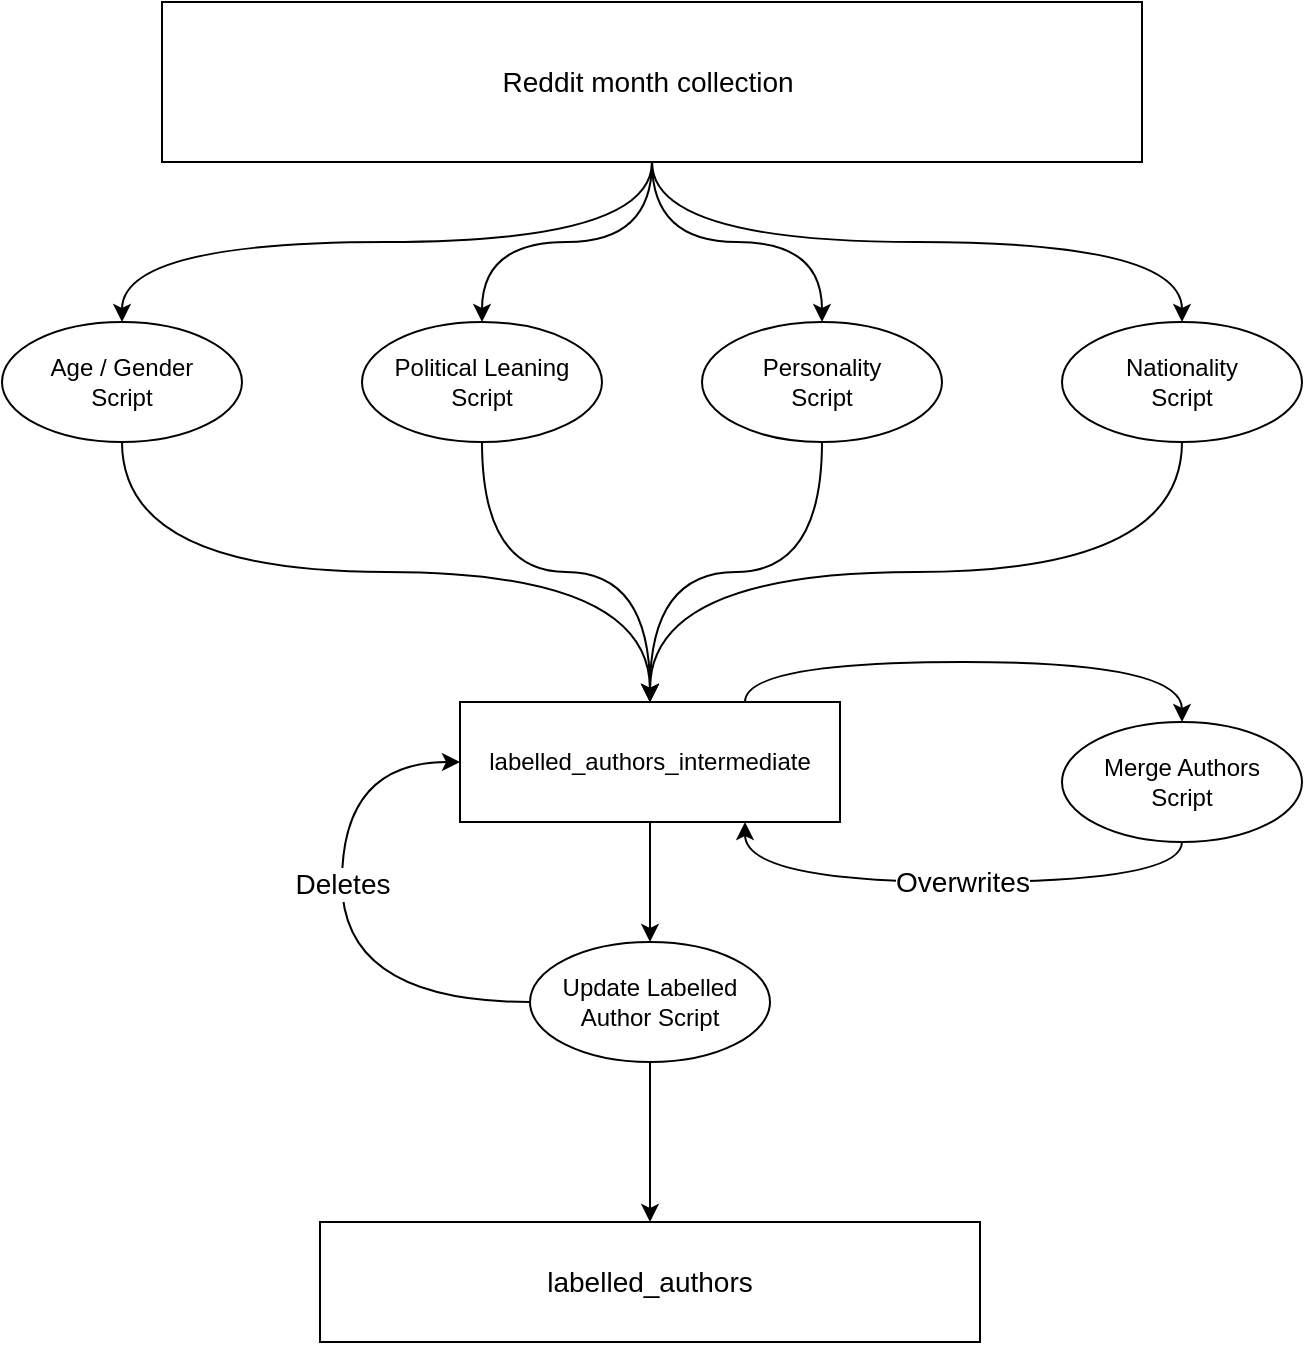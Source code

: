 <mxfile version="20.5.1" type="github">
  <diagram id="Fwb5VQjIPEliirDGAg5w" name="Seite-1">
    <mxGraphModel dx="869" dy="586" grid="1" gridSize="10" guides="1" tooltips="1" connect="1" arrows="1" fold="1" page="1" pageScale="1" pageWidth="827" pageHeight="1169" math="0" shadow="0">
      <root>
        <mxCell id="0" />
        <mxCell id="1" parent="0" />
        <mxCell id="92QDZ49IJH0Nqy0yfbdb-6" style="edgeStyle=orthogonalEdgeStyle;orthogonalLoop=1;jettySize=auto;html=1;exitX=0.5;exitY=0;exitDx=0;exitDy=0;entryX=0.5;entryY=1;entryDx=0;entryDy=0;strokeColor=default;curved=1;endArrow=none;endFill=0;startArrow=classic;startFill=1;" edge="1" parent="1" source="92QDZ49IJH0Nqy0yfbdb-29" target="92QDZ49IJH0Nqy0yfbdb-5">
          <mxGeometry relative="1" as="geometry">
            <mxPoint x="140" y="180" as="sourcePoint" />
          </mxGeometry>
        </mxCell>
        <mxCell id="92QDZ49IJH0Nqy0yfbdb-13" style="edgeStyle=orthogonalEdgeStyle;curved=1;orthogonalLoop=1;jettySize=auto;html=1;exitX=0.5;exitY=1;exitDx=0;exitDy=0;entryX=0.5;entryY=0;entryDx=0;entryDy=0;strokeColor=default;startArrow=none;startFill=0;endArrow=classic;endFill=1;" edge="1" parent="1" source="92QDZ49IJH0Nqy0yfbdb-29" target="92QDZ49IJH0Nqy0yfbdb-12">
          <mxGeometry relative="1" as="geometry">
            <mxPoint x="140" y="260" as="sourcePoint" />
          </mxGeometry>
        </mxCell>
        <mxCell id="92QDZ49IJH0Nqy0yfbdb-9" style="edgeStyle=orthogonalEdgeStyle;curved=1;orthogonalLoop=1;jettySize=auto;html=1;exitX=0.5;exitY=0;exitDx=0;exitDy=0;strokeColor=default;endArrow=none;endFill=0;entryX=0.5;entryY=1;entryDx=0;entryDy=0;startArrow=classic;startFill=1;" edge="1" parent="1" source="92QDZ49IJH0Nqy0yfbdb-33" target="92QDZ49IJH0Nqy0yfbdb-5">
          <mxGeometry relative="1" as="geometry">
            <mxPoint x="520" y="180" as="sourcePoint" />
            <mxPoint x="430" y="150" as="targetPoint" />
          </mxGeometry>
        </mxCell>
        <mxCell id="92QDZ49IJH0Nqy0yfbdb-16" style="edgeStyle=orthogonalEdgeStyle;curved=1;orthogonalLoop=1;jettySize=auto;html=1;exitX=0.5;exitY=1;exitDx=0;exitDy=0;strokeColor=default;startArrow=none;startFill=0;endArrow=classic;endFill=1;entryX=0.5;entryY=0;entryDx=0;entryDy=0;" edge="1" parent="1" source="92QDZ49IJH0Nqy0yfbdb-33" target="92QDZ49IJH0Nqy0yfbdb-12">
          <mxGeometry relative="1" as="geometry">
            <mxPoint x="520" y="260" as="sourcePoint" />
            <mxPoint x="420" y="320" as="targetPoint" />
          </mxGeometry>
        </mxCell>
        <mxCell id="92QDZ49IJH0Nqy0yfbdb-7" style="edgeStyle=orthogonalEdgeStyle;curved=1;orthogonalLoop=1;jettySize=auto;html=1;exitX=0.5;exitY=0;exitDx=0;exitDy=0;entryX=0.5;entryY=1;entryDx=0;entryDy=0;strokeColor=default;endArrow=none;endFill=0;startArrow=classic;startFill=1;" edge="1" parent="1" source="92QDZ49IJH0Nqy0yfbdb-34" target="92QDZ49IJH0Nqy0yfbdb-5">
          <mxGeometry relative="1" as="geometry">
            <mxPoint x="330" y="180" as="sourcePoint" />
          </mxGeometry>
        </mxCell>
        <mxCell id="92QDZ49IJH0Nqy0yfbdb-14" style="edgeStyle=orthogonalEdgeStyle;curved=1;orthogonalLoop=1;jettySize=auto;html=1;exitX=0.5;exitY=1;exitDx=0;exitDy=0;entryX=0.5;entryY=0;entryDx=0;entryDy=0;strokeColor=default;startArrow=none;startFill=0;endArrow=classic;endFill=1;" edge="1" parent="1" source="92QDZ49IJH0Nqy0yfbdb-34" target="92QDZ49IJH0Nqy0yfbdb-12">
          <mxGeometry relative="1" as="geometry">
            <mxPoint x="330" y="260" as="sourcePoint" />
          </mxGeometry>
        </mxCell>
        <mxCell id="92QDZ49IJH0Nqy0yfbdb-10" style="edgeStyle=orthogonalEdgeStyle;curved=1;orthogonalLoop=1;jettySize=auto;html=1;exitX=0.5;exitY=0;exitDx=0;exitDy=0;entryX=0.5;entryY=1;entryDx=0;entryDy=0;strokeColor=default;endArrow=none;endFill=0;startArrow=classic;startFill=1;" edge="1" parent="1" source="92QDZ49IJH0Nqy0yfbdb-30" target="92QDZ49IJH0Nqy0yfbdb-5">
          <mxGeometry relative="1" as="geometry">
            <mxPoint x="690" y="180" as="sourcePoint" />
          </mxGeometry>
        </mxCell>
        <mxCell id="92QDZ49IJH0Nqy0yfbdb-17" style="edgeStyle=orthogonalEdgeStyle;curved=1;orthogonalLoop=1;jettySize=auto;html=1;exitX=0.5;exitY=1;exitDx=0;exitDy=0;entryX=0.5;entryY=0;entryDx=0;entryDy=0;strokeColor=default;startArrow=none;startFill=0;endArrow=classic;endFill=1;" edge="1" parent="1" source="92QDZ49IJH0Nqy0yfbdb-30" target="92QDZ49IJH0Nqy0yfbdb-12">
          <mxGeometry relative="1" as="geometry">
            <mxPoint x="690" y="260" as="sourcePoint" />
          </mxGeometry>
        </mxCell>
        <mxCell id="92QDZ49IJH0Nqy0yfbdb-5" value="&lt;font style=&quot;font-size: 14px;&quot;&gt;Reddit month collection&amp;nbsp;&lt;/font&gt;" style="rounded=0;whiteSpace=wrap;html=1;" vertex="1" parent="1">
          <mxGeometry x="170" y="30" width="490" height="80" as="geometry" />
        </mxCell>
        <mxCell id="92QDZ49IJH0Nqy0yfbdb-25" value="" style="edgeStyle=orthogonalEdgeStyle;rounded=0;orthogonalLoop=1;jettySize=auto;html=1;strokeColor=default;fontSize=14;startArrow=none;startFill=0;endArrow=classic;endFill=1;" edge="1" parent="1" source="92QDZ49IJH0Nqy0yfbdb-12" target="92QDZ49IJH0Nqy0yfbdb-24">
          <mxGeometry relative="1" as="geometry" />
        </mxCell>
        <mxCell id="92QDZ49IJH0Nqy0yfbdb-27" style="edgeStyle=orthogonalEdgeStyle;orthogonalLoop=1;jettySize=auto;html=1;exitX=0.75;exitY=0;exitDx=0;exitDy=0;entryX=0.5;entryY=0;entryDx=0;entryDy=0;strokeColor=default;fontSize=14;startArrow=none;startFill=0;endArrow=classic;endFill=1;curved=1;" edge="1" parent="1" source="92QDZ49IJH0Nqy0yfbdb-12" target="92QDZ49IJH0Nqy0yfbdb-26">
          <mxGeometry relative="1" as="geometry" />
        </mxCell>
        <mxCell id="92QDZ49IJH0Nqy0yfbdb-12" value="labelled_authors_intermediate" style="rounded=0;whiteSpace=wrap;html=1;" vertex="1" parent="1">
          <mxGeometry x="319" y="380" width="190" height="60" as="geometry" />
        </mxCell>
        <mxCell id="92QDZ49IJH0Nqy0yfbdb-20" style="edgeStyle=orthogonalEdgeStyle;curved=1;orthogonalLoop=1;jettySize=auto;html=1;exitX=0.5;exitY=1;exitDx=0;exitDy=0;entryX=0.75;entryY=1;entryDx=0;entryDy=0;strokeColor=default;startArrow=none;startFill=0;endArrow=classic;endFill=1;" edge="1" parent="1" target="92QDZ49IJH0Nqy0yfbdb-12">
          <mxGeometry relative="1" as="geometry">
            <mxPoint x="680" y="450" as="sourcePoint" />
            <Array as="points">
              <mxPoint x="680" y="470" />
              <mxPoint x="462" y="470" />
            </Array>
          </mxGeometry>
        </mxCell>
        <mxCell id="92QDZ49IJH0Nqy0yfbdb-22" value="Overwrites" style="edgeLabel;html=1;align=center;verticalAlign=middle;resizable=0;points=[];fontSize=14;" vertex="1" connectable="0" parent="92QDZ49IJH0Nqy0yfbdb-20">
          <mxGeometry x="-0.203" y="-2" relative="1" as="geometry">
            <mxPoint x="-23" y="2" as="offset" />
          </mxGeometry>
        </mxCell>
        <mxCell id="92QDZ49IJH0Nqy0yfbdb-38" value="" style="edgeStyle=orthogonalEdgeStyle;orthogonalLoop=1;jettySize=auto;html=1;strokeColor=default;fontSize=14;startArrow=none;startFill=0;endArrow=classic;endFill=1;rounded=0;" edge="1" parent="1" source="92QDZ49IJH0Nqy0yfbdb-24" target="92QDZ49IJH0Nqy0yfbdb-36">
          <mxGeometry relative="1" as="geometry" />
        </mxCell>
        <mxCell id="92QDZ49IJH0Nqy0yfbdb-39" style="edgeStyle=orthogonalEdgeStyle;orthogonalLoop=1;jettySize=auto;html=1;exitX=0;exitY=0.5;exitDx=0;exitDy=0;entryX=0;entryY=0.5;entryDx=0;entryDy=0;strokeColor=default;fontSize=14;startArrow=none;startFill=0;endArrow=classic;endFill=1;curved=1;" edge="1" parent="1" source="92QDZ49IJH0Nqy0yfbdb-24" target="92QDZ49IJH0Nqy0yfbdb-12">
          <mxGeometry relative="1" as="geometry">
            <Array as="points">
              <mxPoint x="260" y="530" />
              <mxPoint x="260" y="410" />
            </Array>
          </mxGeometry>
        </mxCell>
        <mxCell id="92QDZ49IJH0Nqy0yfbdb-40" value="Deletes" style="edgeLabel;html=1;align=center;verticalAlign=middle;resizable=0;points=[];fontSize=14;" vertex="1" connectable="0" parent="92QDZ49IJH0Nqy0yfbdb-39">
          <mxGeometry y="-7" relative="1" as="geometry">
            <mxPoint x="-7" y="-17" as="offset" />
          </mxGeometry>
        </mxCell>
        <mxCell id="92QDZ49IJH0Nqy0yfbdb-24" value="Update Labelled Author Script" style="ellipse;whiteSpace=wrap;html=1;rounded=0;" vertex="1" parent="1">
          <mxGeometry x="354" y="500" width="120" height="60" as="geometry" />
        </mxCell>
        <mxCell id="92QDZ49IJH0Nqy0yfbdb-26" value="Merge Authors&lt;br&gt;Script" style="ellipse;whiteSpace=wrap;html=1;rounded=0;" vertex="1" parent="1">
          <mxGeometry x="620" y="390" width="120" height="60" as="geometry" />
        </mxCell>
        <mxCell id="92QDZ49IJH0Nqy0yfbdb-29" value="Age / Gender&lt;br&gt;Script" style="ellipse;whiteSpace=wrap;html=1;rounded=0;" vertex="1" parent="1">
          <mxGeometry x="90" y="190" width="120" height="60" as="geometry" />
        </mxCell>
        <mxCell id="92QDZ49IJH0Nqy0yfbdb-30" value="Nationality&lt;br&gt;Script" style="ellipse;whiteSpace=wrap;html=1;rounded=0;" vertex="1" parent="1">
          <mxGeometry x="620" y="190" width="120" height="60" as="geometry" />
        </mxCell>
        <mxCell id="92QDZ49IJH0Nqy0yfbdb-33" value="Personality&lt;br&gt;Script" style="ellipse;whiteSpace=wrap;html=1;rounded=0;" vertex="1" parent="1">
          <mxGeometry x="440" y="190" width="120" height="60" as="geometry" />
        </mxCell>
        <mxCell id="92QDZ49IJH0Nqy0yfbdb-34" value="Political Leaning&lt;br&gt;Script" style="ellipse;whiteSpace=wrap;html=1;rounded=0;" vertex="1" parent="1">
          <mxGeometry x="270" y="190" width="120" height="60" as="geometry" />
        </mxCell>
        <mxCell id="92QDZ49IJH0Nqy0yfbdb-36" value="&lt;font style=&quot;font-size: 14px;&quot;&gt;labelled_authors&lt;/font&gt;" style="whiteSpace=wrap;html=1;rounded=0;" vertex="1" parent="1">
          <mxGeometry x="249" y="640" width="330" height="60" as="geometry" />
        </mxCell>
      </root>
    </mxGraphModel>
  </diagram>
</mxfile>
